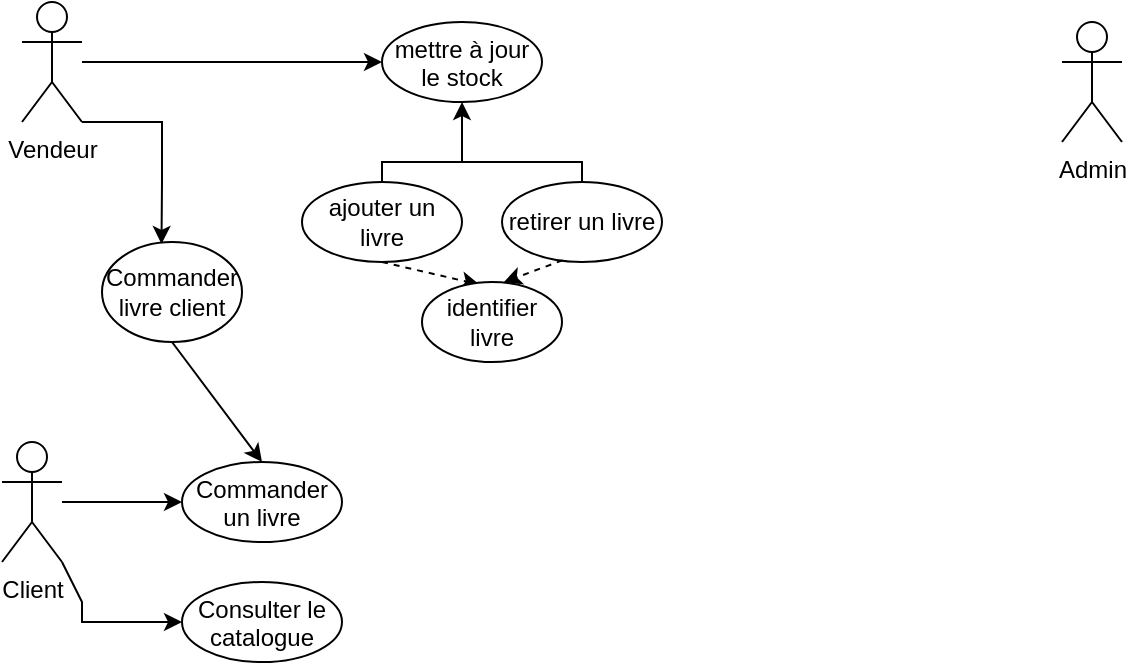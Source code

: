 <mxfile version="27.0.5">
  <diagram name="Page-1" id="Vy9dcZTcigtyyk6QfVFo">
    <mxGraphModel dx="1019" dy="596" grid="1" gridSize="10" guides="1" tooltips="1" connect="1" arrows="1" fold="1" page="1" pageScale="1" pageWidth="827" pageHeight="1169" math="0" shadow="0">
      <root>
        <mxCell id="0" />
        <mxCell id="1" parent="0" />
        <mxCell id="Zop6etKtP2Gz7wqvCrPE-12" value="" style="edgeStyle=orthogonalEdgeStyle;rounded=0;orthogonalLoop=1;jettySize=auto;html=1;" edge="1" parent="1" source="Zop6etKtP2Gz7wqvCrPE-10" target="Zop6etKtP2Gz7wqvCrPE-11">
          <mxGeometry relative="1" as="geometry" />
        </mxCell>
        <mxCell id="Zop6etKtP2Gz7wqvCrPE-1" value="Client" style="shape=umlActor;verticalLabelPosition=bottom;verticalAlign=top;html=1;outlineConnect=0;" vertex="1" parent="1">
          <mxGeometry x="50" y="280" width="30" height="60" as="geometry" />
        </mxCell>
        <mxCell id="Zop6etKtP2Gz7wqvCrPE-7" value="Admin" style="shape=umlActor;verticalLabelPosition=bottom;verticalAlign=top;html=1;outlineConnect=0;" vertex="1" parent="1">
          <mxGeometry x="580" y="70" width="30" height="60" as="geometry" />
        </mxCell>
        <mxCell id="Zop6etKtP2Gz7wqvCrPE-10" value="Vendeur" style="shape=umlActor;verticalLabelPosition=bottom;verticalAlign=top;html=1;outlineConnect=0;" vertex="1" parent="1">
          <mxGeometry x="60" y="60" width="30" height="60" as="geometry" />
        </mxCell>
        <mxCell id="Zop6etKtP2Gz7wqvCrPE-11" value="&lt;div&gt;mettre à jour&lt;/div&gt;&lt;div&gt;le stock&lt;/div&gt;" style="ellipse;whiteSpace=wrap;html=1;verticalAlign=top;" vertex="1" parent="1">
          <mxGeometry x="240" y="70" width="80" height="40" as="geometry" />
        </mxCell>
        <mxCell id="Zop6etKtP2Gz7wqvCrPE-22" value="" style="edgeStyle=orthogonalEdgeStyle;rounded=0;orthogonalLoop=1;jettySize=auto;html=1;exitX=0.5;exitY=0;exitDx=0;exitDy=0;" edge="1" parent="1" source="Zop6etKtP2Gz7wqvCrPE-16" target="Zop6etKtP2Gz7wqvCrPE-11">
          <mxGeometry relative="1" as="geometry">
            <Array as="points">
              <mxPoint x="240" y="140" />
              <mxPoint x="280" y="140" />
            </Array>
          </mxGeometry>
        </mxCell>
        <mxCell id="Zop6etKtP2Gz7wqvCrPE-16" value="ajouter un livre" style="ellipse;whiteSpace=wrap;html=1;" vertex="1" parent="1">
          <mxGeometry x="200" y="150" width="80" height="40" as="geometry" />
        </mxCell>
        <mxCell id="Zop6etKtP2Gz7wqvCrPE-26" value="retirer un livre" style="ellipse;whiteSpace=wrap;html=1;" vertex="1" parent="1">
          <mxGeometry x="300" y="150" width="80" height="40" as="geometry" />
        </mxCell>
        <mxCell id="Zop6etKtP2Gz7wqvCrPE-28" value="" style="endArrow=none;html=1;rounded=0;exitX=0.5;exitY=0;exitDx=0;exitDy=0;" edge="1" parent="1" source="Zop6etKtP2Gz7wqvCrPE-26">
          <mxGeometry width="50" height="50" relative="1" as="geometry">
            <mxPoint x="200" y="270" as="sourcePoint" />
            <mxPoint x="240" y="140" as="targetPoint" />
            <Array as="points">
              <mxPoint x="340" y="140" />
              <mxPoint x="270" y="140" />
              <mxPoint x="240" y="140" />
            </Array>
          </mxGeometry>
        </mxCell>
        <mxCell id="Zop6etKtP2Gz7wqvCrPE-30" value="" style="dashed=1;html=1;rounded=0;exitX=0.5;exitY=1;exitDx=0;exitDy=0;entryX=0.41;entryY=0.032;entryDx=0;entryDy=0;entryPerimeter=0;" edge="1" parent="1" source="Zop6etKtP2Gz7wqvCrPE-16" target="Zop6etKtP2Gz7wqvCrPE-32">
          <mxGeometry width="50" height="50" relative="1" as="geometry">
            <mxPoint x="200" y="270" as="sourcePoint" />
            <mxPoint x="200" y="250" as="targetPoint" />
          </mxGeometry>
        </mxCell>
        <mxCell id="Zop6etKtP2Gz7wqvCrPE-31" value="" style="dashed=1;html=1;rounded=0;exitX=0.378;exitY=0.979;exitDx=0;exitDy=0;exitPerimeter=0;entryX=0.584;entryY=0.002;entryDx=0;entryDy=0;entryPerimeter=0;" edge="1" parent="1" source="Zop6etKtP2Gz7wqvCrPE-26" target="Zop6etKtP2Gz7wqvCrPE-32">
          <mxGeometry width="50" height="50" relative="1" as="geometry">
            <mxPoint x="180" y="200" as="sourcePoint" />
            <mxPoint x="240" y="240" as="targetPoint" />
          </mxGeometry>
        </mxCell>
        <mxCell id="Zop6etKtP2Gz7wqvCrPE-32" value="identifier livre" style="ellipse;whiteSpace=wrap;html=1;" vertex="1" parent="1">
          <mxGeometry x="260" y="200" width="70" height="40" as="geometry" />
        </mxCell>
        <mxCell id="Zop6etKtP2Gz7wqvCrPE-33" value="" style="edgeStyle=orthogonalEdgeStyle;rounded=0;orthogonalLoop=1;jettySize=auto;html=1;entryX=0;entryY=0.5;entryDx=0;entryDy=0;" edge="1" parent="1" source="Zop6etKtP2Gz7wqvCrPE-1" target="Zop6etKtP2Gz7wqvCrPE-34">
          <mxGeometry relative="1" as="geometry">
            <mxPoint x="100" y="419.7" as="sourcePoint" />
            <mxPoint x="180" y="419.7" as="targetPoint" />
          </mxGeometry>
        </mxCell>
        <mxCell id="Zop6etKtP2Gz7wqvCrPE-34" value="Commander un livre" style="ellipse;whiteSpace=wrap;html=1;verticalAlign=top;" vertex="1" parent="1">
          <mxGeometry x="140" y="290" width="80" height="40" as="geometry" />
        </mxCell>
        <mxCell id="Zop6etKtP2Gz7wqvCrPE-36" value="" style="endArrow=classic;html=1;rounded=0;exitX=1;exitY=1;exitDx=0;exitDy=0;exitPerimeter=0;entryX=0.425;entryY=0.02;entryDx=0;entryDy=0;entryPerimeter=0;" edge="1" parent="1" source="Zop6etKtP2Gz7wqvCrPE-10" target="Zop6etKtP2Gz7wqvCrPE-37">
          <mxGeometry width="50" height="50" relative="1" as="geometry">
            <mxPoint x="100" y="120" as="sourcePoint" />
            <mxPoint x="130" y="190" as="targetPoint" />
            <Array as="points">
              <mxPoint x="130" y="120" />
              <mxPoint x="130" y="150" />
            </Array>
          </mxGeometry>
        </mxCell>
        <mxCell id="Zop6etKtP2Gz7wqvCrPE-37" value="&lt;div&gt;Commander&lt;/div&gt;&lt;div&gt;livre client&lt;/div&gt;" style="ellipse;whiteSpace=wrap;html=1;" vertex="1" parent="1">
          <mxGeometry x="100" y="180" width="70" height="50" as="geometry" />
        </mxCell>
        <mxCell id="Zop6etKtP2Gz7wqvCrPE-38" value="" style="endArrow=classic;html=1;rounded=0;exitX=0.5;exitY=1;exitDx=0;exitDy=0;entryX=0.5;entryY=0;entryDx=0;entryDy=0;" edge="1" parent="1" source="Zop6etKtP2Gz7wqvCrPE-37" target="Zop6etKtP2Gz7wqvCrPE-34">
          <mxGeometry width="50" height="50" relative="1" as="geometry">
            <mxPoint x="180" y="310" as="sourcePoint" />
            <mxPoint x="230" y="260" as="targetPoint" />
          </mxGeometry>
        </mxCell>
        <mxCell id="Zop6etKtP2Gz7wqvCrPE-39" value="" style="endArrow=classic;html=1;rounded=0;exitX=1;exitY=1;exitDx=0;exitDy=0;exitPerimeter=0;entryX=0;entryY=0.5;entryDx=0;entryDy=0;" edge="1" parent="1" source="Zop6etKtP2Gz7wqvCrPE-1" target="Zop6etKtP2Gz7wqvCrPE-40">
          <mxGeometry width="50" height="50" relative="1" as="geometry">
            <mxPoint x="180" y="310" as="sourcePoint" />
            <mxPoint x="170" y="370" as="targetPoint" />
            <Array as="points">
              <mxPoint x="90" y="360" />
              <mxPoint x="90" y="370" />
            </Array>
          </mxGeometry>
        </mxCell>
        <mxCell id="Zop6etKtP2Gz7wqvCrPE-40" value="Consulter le catalogue" style="ellipse;whiteSpace=wrap;html=1;verticalAlign=top;" vertex="1" parent="1">
          <mxGeometry x="140" y="350" width="80" height="40" as="geometry" />
        </mxCell>
      </root>
    </mxGraphModel>
  </diagram>
</mxfile>
